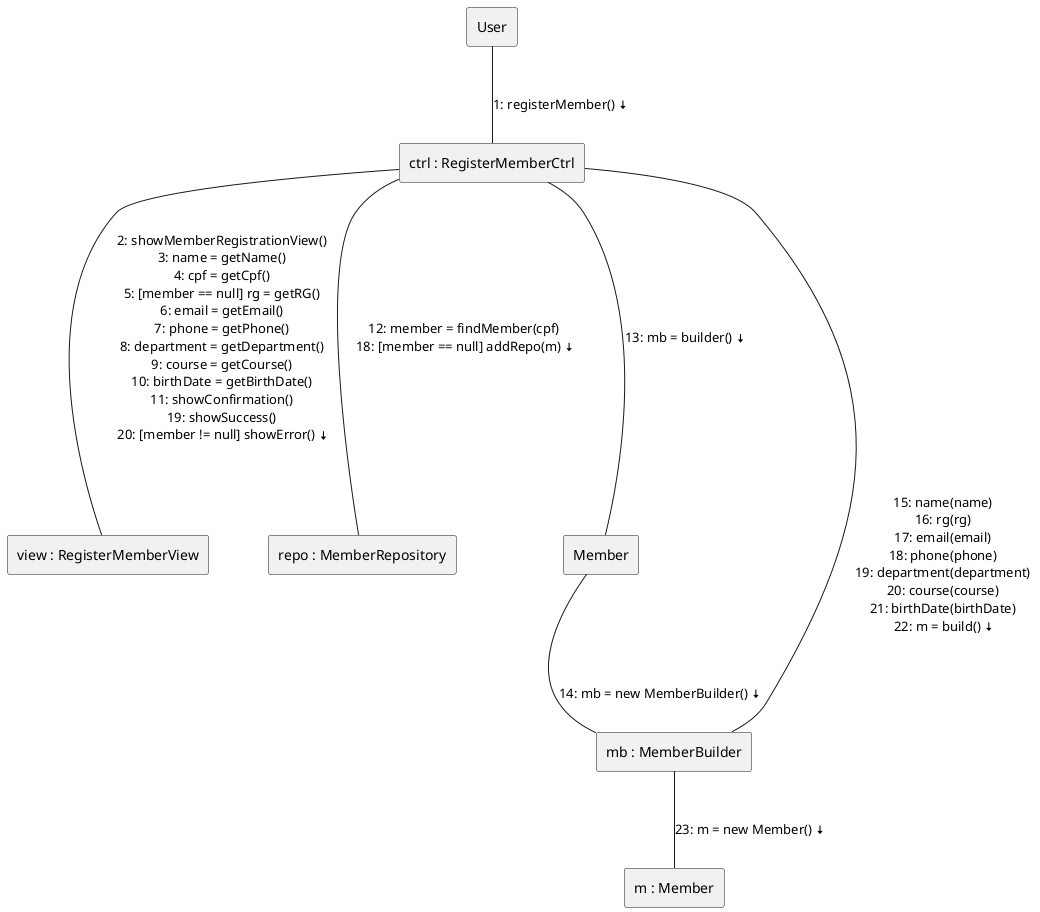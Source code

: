@startuml
rectangle User
rectangle "ctrl : RegisterMemberCtrl" as Ctrl
rectangle "view : RegisterMemberView" as View
rectangle "repo : MemberRepository" as Repo
rectangle "Member" as Member
rectangle "mb : MemberBuilder" as Builder
rectangle "m : Member" as Mem

User --(Ctrl): \n1: registerMember() <&arrow-bottom>

Ctrl --(View): \n2: showMemberRegistrationView() \n3: name = getName() \n4: cpf = getCpf() \n5: [member == null] rg = getRG() \n6: email = getEmail() \n7: phone = getPhone() \n8: department = getDepartment() \n9: course = getCourse() \n10: birthDate = getBirthDate() \n11: showConfirmation() \n19: showSuccess() \n20: [member != null] showError() <&arrow-bottom>

Ctrl --(Repo): \n12: member = findMember(cpf) \n18: [member == null] addRepo(m) <&arrow-bottom>

Ctrl --(Member): \n13: mb = builder() <&arrow-bottom>

Member --(Builder): \n14: mb = new MemberBuilder() <&arrow-bottom>

Ctrl --(Builder): \n15: name(name) \n16: rg(rg) \n17: email(email) \n18: phone(phone) \n19: department(department) \n20: course(course) \n21: birthDate(birthDate) \n22: m = build() <&arrow-bottom>

Builder --(Mem): \n23: m = new Member() <&arrow-bottom>
@enduml
